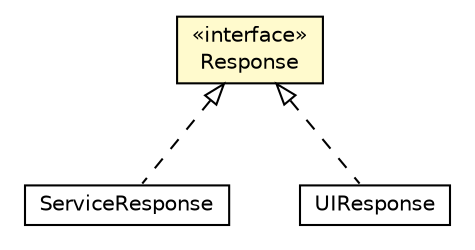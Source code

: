 #!/usr/local/bin/dot
#
# Class diagram 
# Generated by UMLGraph version R5_6-24-gf6e263 (http://www.umlgraph.org/)
#

digraph G {
	edge [fontname="Helvetica",fontsize=10,labelfontname="Helvetica",labelfontsize=10];
	node [fontname="Helvetica",fontsize=10,shape=plaintext];
	nodesep=0.25;
	ranksep=0.5;
	// org.universAAL.middleware.bus.model.matchable.Response
	c301770 [label=<<table title="org.universAAL.middleware.bus.model.matchable.Response" border="0" cellborder="1" cellspacing="0" cellpadding="2" port="p" bgcolor="lemonChiffon" href="./Response.html">
		<tr><td><table border="0" cellspacing="0" cellpadding="1">
<tr><td align="center" balign="center"> &#171;interface&#187; </td></tr>
<tr><td align="center" balign="center"> Response </td></tr>
		</table></td></tr>
		</table>>, URL="./Response.html", fontname="Helvetica", fontcolor="black", fontsize=10.0];
	// org.universAAL.middleware.service.ServiceResponse
	c301831 [label=<<table title="org.universAAL.middleware.service.ServiceResponse" border="0" cellborder="1" cellspacing="0" cellpadding="2" port="p" href="../../../service/ServiceResponse.html">
		<tr><td><table border="0" cellspacing="0" cellpadding="1">
<tr><td align="center" balign="center"> ServiceResponse </td></tr>
		</table></td></tr>
		</table>>, URL="../../../service/ServiceResponse.html", fontname="Helvetica", fontcolor="black", fontsize=10.0];
	// org.universAAL.middleware.ui.UIResponse
	c301880 [label=<<table title="org.universAAL.middleware.ui.UIResponse" border="0" cellborder="1" cellspacing="0" cellpadding="2" port="p" href="../../../ui/UIResponse.html">
		<tr><td><table border="0" cellspacing="0" cellpadding="1">
<tr><td align="center" balign="center"> UIResponse </td></tr>
		</table></td></tr>
		</table>>, URL="../../../ui/UIResponse.html", fontname="Helvetica", fontcolor="black", fontsize=10.0];
	//org.universAAL.middleware.service.ServiceResponse implements org.universAAL.middleware.bus.model.matchable.Response
	c301770:p -> c301831:p [dir=back,arrowtail=empty,style=dashed];
	//org.universAAL.middleware.ui.UIResponse implements org.universAAL.middleware.bus.model.matchable.Response
	c301770:p -> c301880:p [dir=back,arrowtail=empty,style=dashed];
}

